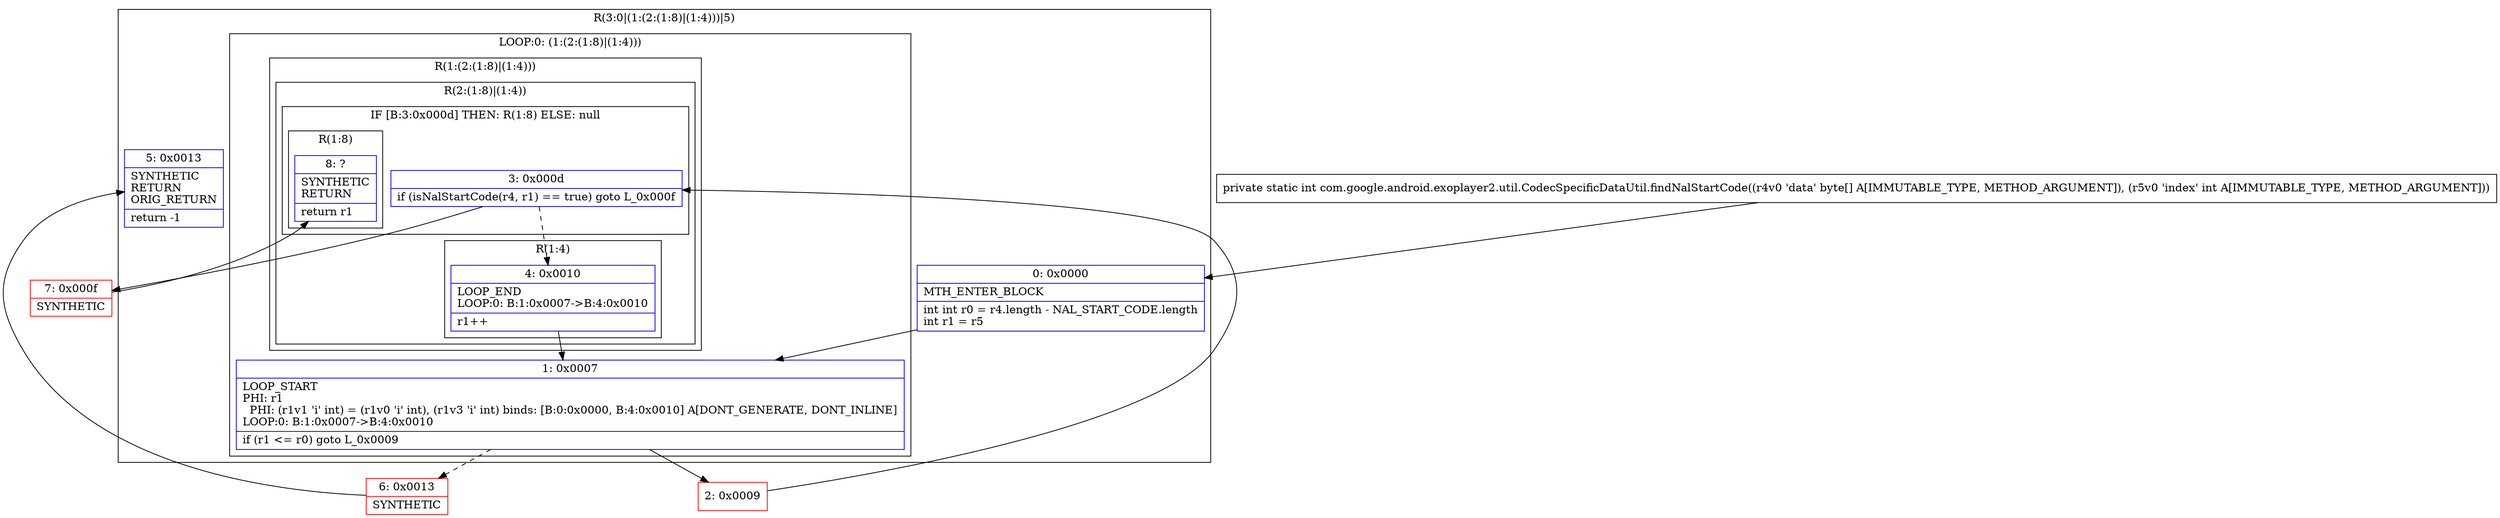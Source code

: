 digraph "CFG forcom.google.android.exoplayer2.util.CodecSpecificDataUtil.findNalStartCode([BI)I" {
subgraph cluster_Region_67830907 {
label = "R(3:0|(1:(2:(1:8)|(1:4)))|5)";
node [shape=record,color=blue];
Node_0 [shape=record,label="{0\:\ 0x0000|MTH_ENTER_BLOCK\l|int int r0 = r4.length \- NAL_START_CODE.length\lint r1 = r5\l}"];
subgraph cluster_LoopRegion_1107085182 {
label = "LOOP:0: (1:(2:(1:8)|(1:4)))";
node [shape=record,color=blue];
Node_1 [shape=record,label="{1\:\ 0x0007|LOOP_START\lPHI: r1 \l  PHI: (r1v1 'i' int) = (r1v0 'i' int), (r1v3 'i' int) binds: [B:0:0x0000, B:4:0x0010] A[DONT_GENERATE, DONT_INLINE]\lLOOP:0: B:1:0x0007\-\>B:4:0x0010\l|if (r1 \<= r0) goto L_0x0009\l}"];
subgraph cluster_Region_1338634777 {
label = "R(1:(2:(1:8)|(1:4)))";
node [shape=record,color=blue];
subgraph cluster_Region_2005817051 {
label = "R(2:(1:8)|(1:4))";
node [shape=record,color=blue];
subgraph cluster_IfRegion_1142660862 {
label = "IF [B:3:0x000d] THEN: R(1:8) ELSE: null";
node [shape=record,color=blue];
Node_3 [shape=record,label="{3\:\ 0x000d|if (isNalStartCode(r4, r1) == true) goto L_0x000f\l}"];
subgraph cluster_Region_418341594 {
label = "R(1:8)";
node [shape=record,color=blue];
Node_8 [shape=record,label="{8\:\ ?|SYNTHETIC\lRETURN\l|return r1\l}"];
}
}
subgraph cluster_Region_128908496 {
label = "R(1:4)";
node [shape=record,color=blue];
Node_4 [shape=record,label="{4\:\ 0x0010|LOOP_END\lLOOP:0: B:1:0x0007\-\>B:4:0x0010\l|r1++\l}"];
}
}
}
}
Node_5 [shape=record,label="{5\:\ 0x0013|SYNTHETIC\lRETURN\lORIG_RETURN\l|return \-1\l}"];
}
Node_2 [shape=record,color=red,label="{2\:\ 0x0009}"];
Node_6 [shape=record,color=red,label="{6\:\ 0x0013|SYNTHETIC\l}"];
Node_7 [shape=record,color=red,label="{7\:\ 0x000f|SYNTHETIC\l}"];
MethodNode[shape=record,label="{private static int com.google.android.exoplayer2.util.CodecSpecificDataUtil.findNalStartCode((r4v0 'data' byte[] A[IMMUTABLE_TYPE, METHOD_ARGUMENT]), (r5v0 'index' int A[IMMUTABLE_TYPE, METHOD_ARGUMENT])) }"];
MethodNode -> Node_0;
Node_0 -> Node_1;
Node_1 -> Node_2;
Node_1 -> Node_6[style=dashed];
Node_3 -> Node_4[style=dashed];
Node_3 -> Node_7;
Node_4 -> Node_1;
Node_2 -> Node_3;
Node_6 -> Node_5;
Node_7 -> Node_8;
}

